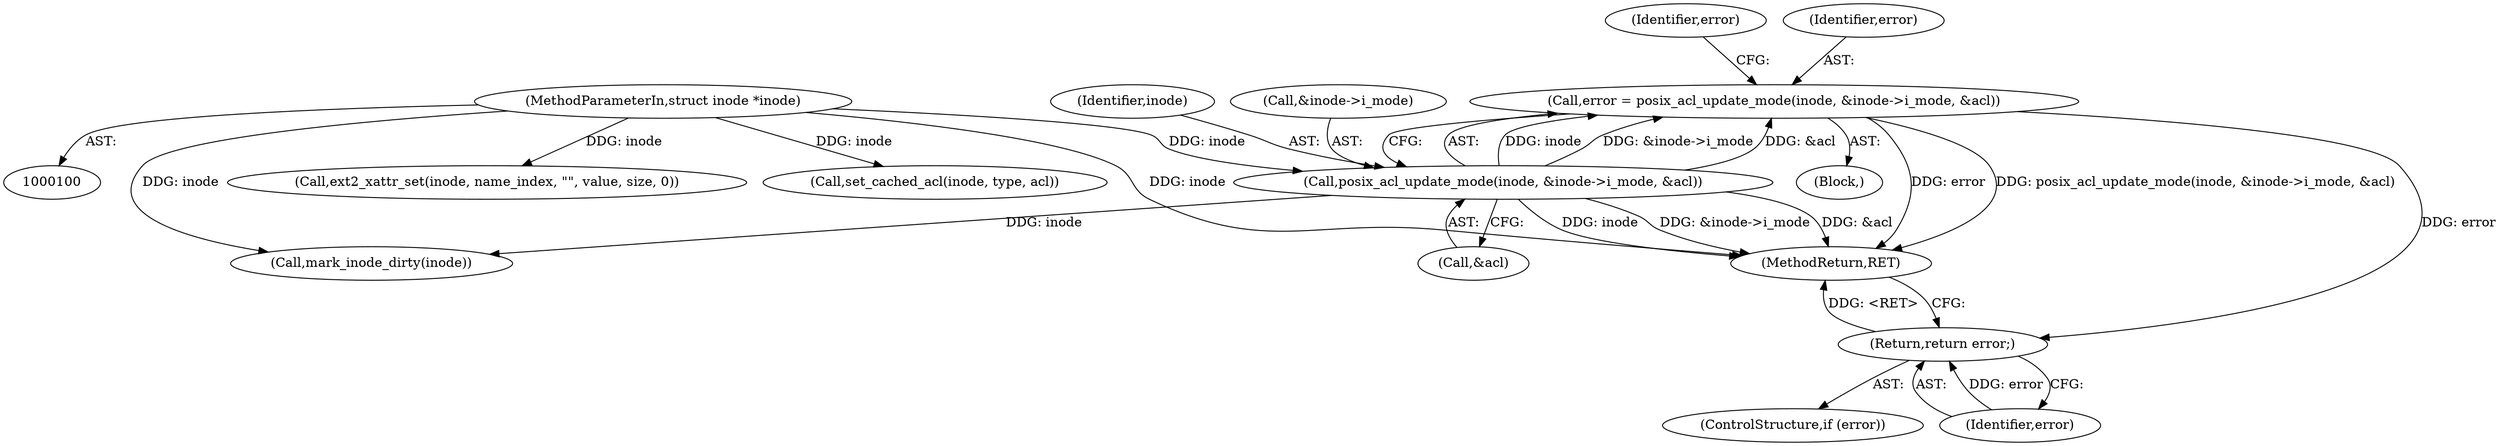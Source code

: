 digraph "0_linux_073931017b49d9458aa351605b43a7e34598caef_2@API" {
"1000125" [label="(Call,error = posix_acl_update_mode(inode, &inode->i_mode, &acl))"];
"1000127" [label="(Call,posix_acl_update_mode(inode, &inode->i_mode, &acl))"];
"1000101" [label="(MethodParameterIn,struct inode *inode)"];
"1000137" [label="(Return,return error;)"];
"1000144" [label="(Call,mark_inode_dirty(inode))"];
"1000205" [label="(MethodReturn,RET)"];
"1000133" [label="(Call,&acl)"];
"1000125" [label="(Call,error = posix_acl_update_mode(inode, &inode->i_mode, &acl))"];
"1000124" [label="(Block,)"];
"1000136" [label="(Identifier,error)"];
"1000135" [label="(ControlStructure,if (error))"];
"1000137" [label="(Return,return error;)"];
"1000128" [label="(Identifier,inode)"];
"1000101" [label="(MethodParameterIn,struct inode *inode)"];
"1000187" [label="(Call,ext2_xattr_set(inode, name_index, \"\", value, size, 0))"];
"1000129" [label="(Call,&inode->i_mode)"];
"1000199" [label="(Call,set_cached_acl(inode, type, acl))"];
"1000138" [label="(Identifier,error)"];
"1000127" [label="(Call,posix_acl_update_mode(inode, &inode->i_mode, &acl))"];
"1000126" [label="(Identifier,error)"];
"1000125" -> "1000124"  [label="AST: "];
"1000125" -> "1000127"  [label="CFG: "];
"1000126" -> "1000125"  [label="AST: "];
"1000127" -> "1000125"  [label="AST: "];
"1000136" -> "1000125"  [label="CFG: "];
"1000125" -> "1000205"  [label="DDG: error"];
"1000125" -> "1000205"  [label="DDG: posix_acl_update_mode(inode, &inode->i_mode, &acl)"];
"1000127" -> "1000125"  [label="DDG: inode"];
"1000127" -> "1000125"  [label="DDG: &inode->i_mode"];
"1000127" -> "1000125"  [label="DDG: &acl"];
"1000125" -> "1000137"  [label="DDG: error"];
"1000127" -> "1000133"  [label="CFG: "];
"1000128" -> "1000127"  [label="AST: "];
"1000129" -> "1000127"  [label="AST: "];
"1000133" -> "1000127"  [label="AST: "];
"1000127" -> "1000205"  [label="DDG: inode"];
"1000127" -> "1000205"  [label="DDG: &inode->i_mode"];
"1000127" -> "1000205"  [label="DDG: &acl"];
"1000101" -> "1000127"  [label="DDG: inode"];
"1000127" -> "1000144"  [label="DDG: inode"];
"1000101" -> "1000100"  [label="AST: "];
"1000101" -> "1000205"  [label="DDG: inode"];
"1000101" -> "1000144"  [label="DDG: inode"];
"1000101" -> "1000187"  [label="DDG: inode"];
"1000101" -> "1000199"  [label="DDG: inode"];
"1000137" -> "1000135"  [label="AST: "];
"1000137" -> "1000138"  [label="CFG: "];
"1000138" -> "1000137"  [label="AST: "];
"1000205" -> "1000137"  [label="CFG: "];
"1000137" -> "1000205"  [label="DDG: <RET>"];
"1000138" -> "1000137"  [label="DDG: error"];
}
